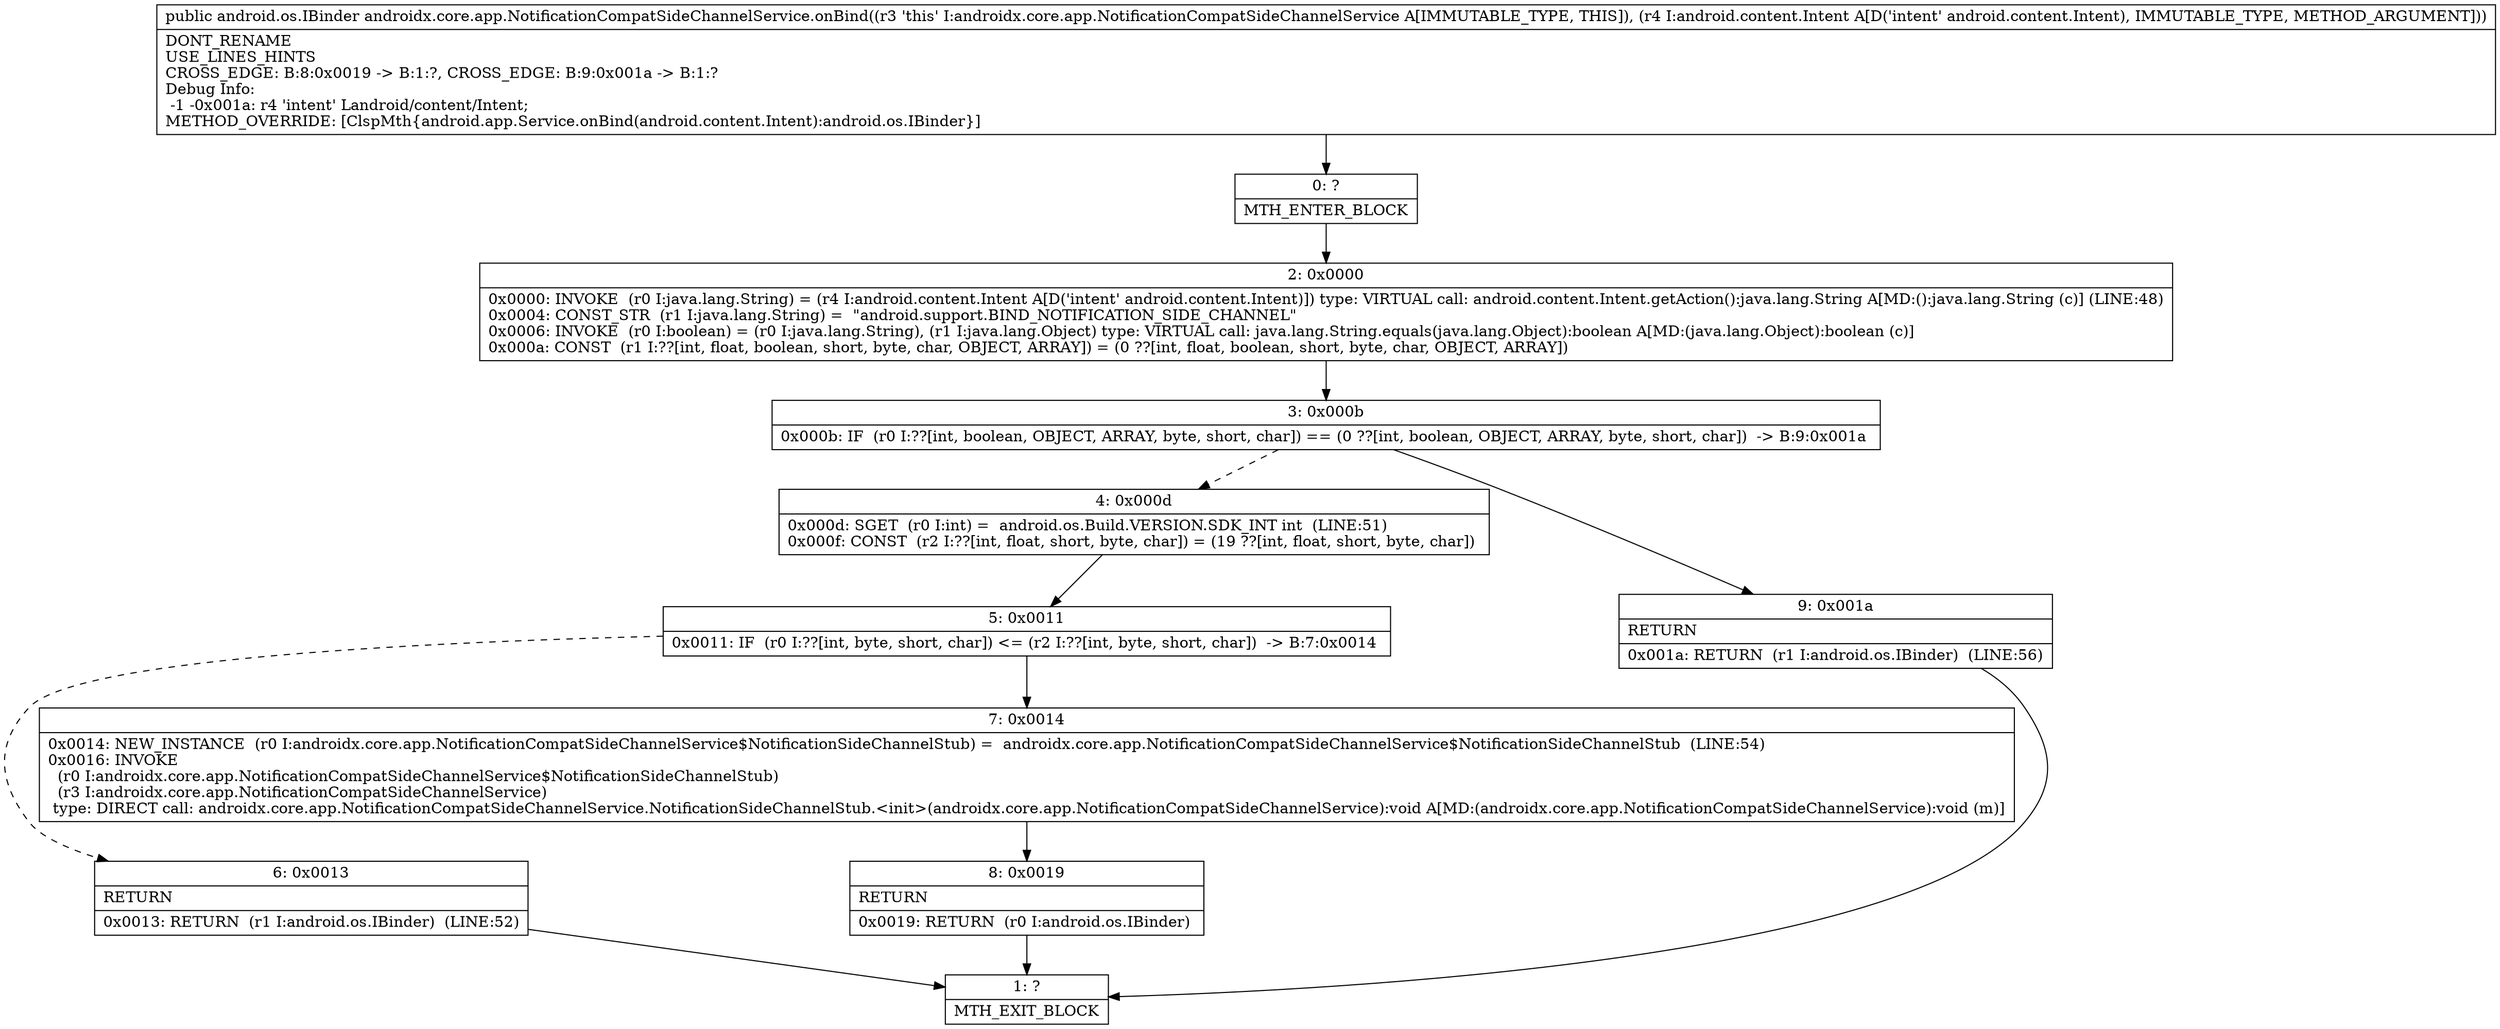 digraph "CFG forandroidx.core.app.NotificationCompatSideChannelService.onBind(Landroid\/content\/Intent;)Landroid\/os\/IBinder;" {
Node_0 [shape=record,label="{0\:\ ?|MTH_ENTER_BLOCK\l}"];
Node_2 [shape=record,label="{2\:\ 0x0000|0x0000: INVOKE  (r0 I:java.lang.String) = (r4 I:android.content.Intent A[D('intent' android.content.Intent)]) type: VIRTUAL call: android.content.Intent.getAction():java.lang.String A[MD:():java.lang.String (c)] (LINE:48)\l0x0004: CONST_STR  (r1 I:java.lang.String) =  \"android.support.BIND_NOTIFICATION_SIDE_CHANNEL\" \l0x0006: INVOKE  (r0 I:boolean) = (r0 I:java.lang.String), (r1 I:java.lang.Object) type: VIRTUAL call: java.lang.String.equals(java.lang.Object):boolean A[MD:(java.lang.Object):boolean (c)]\l0x000a: CONST  (r1 I:??[int, float, boolean, short, byte, char, OBJECT, ARRAY]) = (0 ??[int, float, boolean, short, byte, char, OBJECT, ARRAY]) \l}"];
Node_3 [shape=record,label="{3\:\ 0x000b|0x000b: IF  (r0 I:??[int, boolean, OBJECT, ARRAY, byte, short, char]) == (0 ??[int, boolean, OBJECT, ARRAY, byte, short, char])  \-\> B:9:0x001a \l}"];
Node_4 [shape=record,label="{4\:\ 0x000d|0x000d: SGET  (r0 I:int) =  android.os.Build.VERSION.SDK_INT int  (LINE:51)\l0x000f: CONST  (r2 I:??[int, float, short, byte, char]) = (19 ??[int, float, short, byte, char]) \l}"];
Node_5 [shape=record,label="{5\:\ 0x0011|0x0011: IF  (r0 I:??[int, byte, short, char]) \<= (r2 I:??[int, byte, short, char])  \-\> B:7:0x0014 \l}"];
Node_6 [shape=record,label="{6\:\ 0x0013|RETURN\l|0x0013: RETURN  (r1 I:android.os.IBinder)  (LINE:52)\l}"];
Node_1 [shape=record,label="{1\:\ ?|MTH_EXIT_BLOCK\l}"];
Node_7 [shape=record,label="{7\:\ 0x0014|0x0014: NEW_INSTANCE  (r0 I:androidx.core.app.NotificationCompatSideChannelService$NotificationSideChannelStub) =  androidx.core.app.NotificationCompatSideChannelService$NotificationSideChannelStub  (LINE:54)\l0x0016: INVOKE  \l  (r0 I:androidx.core.app.NotificationCompatSideChannelService$NotificationSideChannelStub)\l  (r3 I:androidx.core.app.NotificationCompatSideChannelService)\l type: DIRECT call: androidx.core.app.NotificationCompatSideChannelService.NotificationSideChannelStub.\<init\>(androidx.core.app.NotificationCompatSideChannelService):void A[MD:(androidx.core.app.NotificationCompatSideChannelService):void (m)]\l}"];
Node_8 [shape=record,label="{8\:\ 0x0019|RETURN\l|0x0019: RETURN  (r0 I:android.os.IBinder) \l}"];
Node_9 [shape=record,label="{9\:\ 0x001a|RETURN\l|0x001a: RETURN  (r1 I:android.os.IBinder)  (LINE:56)\l}"];
MethodNode[shape=record,label="{public android.os.IBinder androidx.core.app.NotificationCompatSideChannelService.onBind((r3 'this' I:androidx.core.app.NotificationCompatSideChannelService A[IMMUTABLE_TYPE, THIS]), (r4 I:android.content.Intent A[D('intent' android.content.Intent), IMMUTABLE_TYPE, METHOD_ARGUMENT]))  | DONT_RENAME\lUSE_LINES_HINTS\lCROSS_EDGE: B:8:0x0019 \-\> B:1:?, CROSS_EDGE: B:9:0x001a \-\> B:1:?\lDebug Info:\l  \-1 \-0x001a: r4 'intent' Landroid\/content\/Intent;\lMETHOD_OVERRIDE: [ClspMth\{android.app.Service.onBind(android.content.Intent):android.os.IBinder\}]\l}"];
MethodNode -> Node_0;Node_0 -> Node_2;
Node_2 -> Node_3;
Node_3 -> Node_4[style=dashed];
Node_3 -> Node_9;
Node_4 -> Node_5;
Node_5 -> Node_6[style=dashed];
Node_5 -> Node_7;
Node_6 -> Node_1;
Node_7 -> Node_8;
Node_8 -> Node_1;
Node_9 -> Node_1;
}

